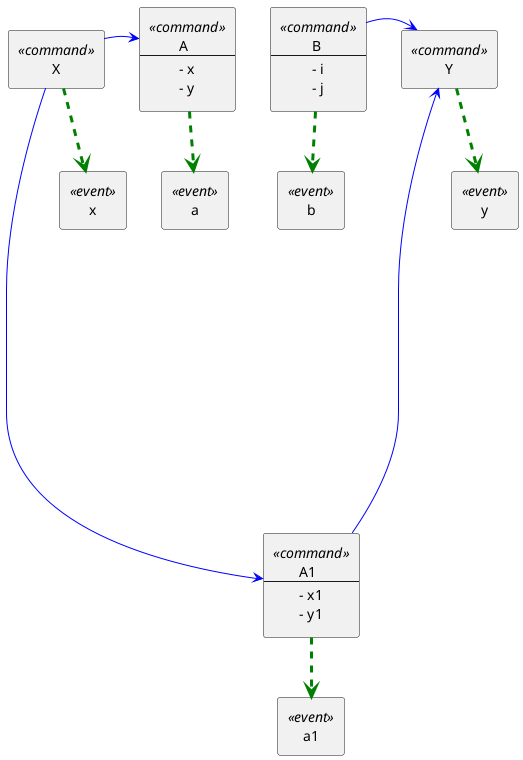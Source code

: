 @startuml
skinparam componentStyle rectangle
skinparam rectangle {
	backgroundColor<<event>> Orange
	backgroundColor<<command>> LightBlue
	backgroundColor<<external>> Pink
	backgroundColor<<document>> Green
	backgroundColor<<invariant>> Yellow
}
component C0 <<command>> [
X
]
component C1 <<event>> [
x
]
C0 .[#green,thickness=3].> C1
component C3 <<command>> [
A
---
- x
- y
]
C0 -[hidden]right-> C3
component C4 <<event>> [
a
]
C3 .[#green,thickness=3].> C4
component C5 <<command>> [
B
---
- i
- j
]
C3 -[hidden]right-> C5
component C6 <<event>> [
b
]
C5 .[#green,thickness=3].> C6
component C8 <<command>> [
A1
---
- x1
- y1
]
C6 -----[hidden]-> C8
component C9 <<event>> [
a1
]
C8 .[#green,thickness=3].> C9
component C11 <<command>> [
Y
]
C5 -[hidden]right-> C11
component C12 <<event>> [
y
]
C11 .[#green,thickness=3].> C12
C0 -[#Blue]> C3
C0 -[#Blue]> C8
C5 -[#Blue]> C11
C8 -[#Blue]up-> C11
@enduml

